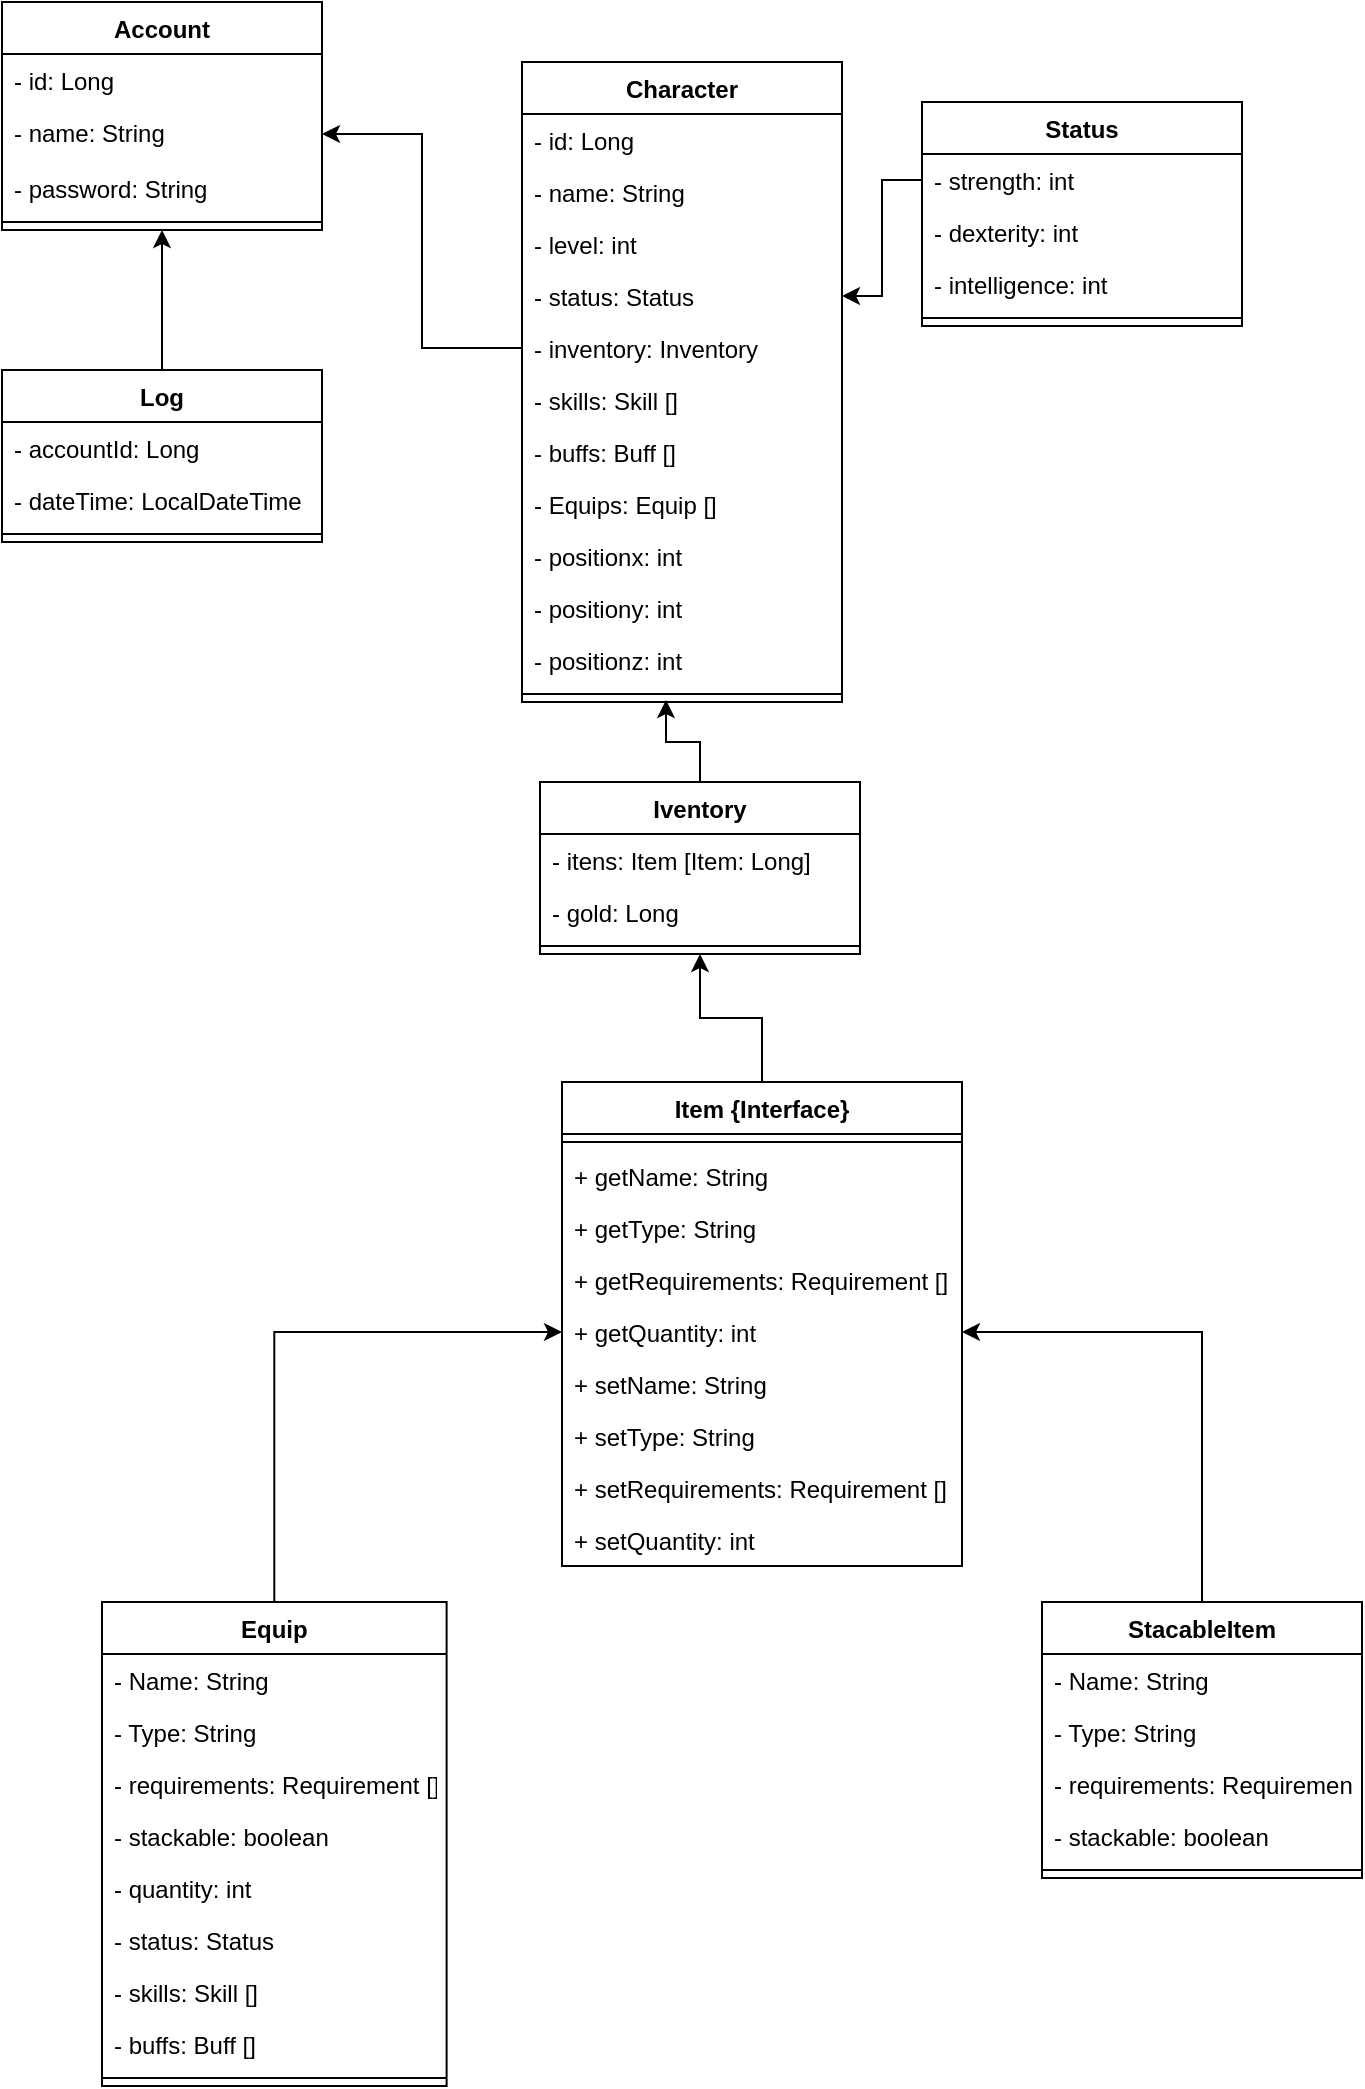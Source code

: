 <mxfile version="20.8.16" type="github">
  <diagram id="C5RBs43oDa-KdzZeNtuy" name="Page-1">
    <mxGraphModel dx="1434" dy="806" grid="1" gridSize="10" guides="1" tooltips="1" connect="1" arrows="1" fold="1" page="1" pageScale="1" pageWidth="827" pageHeight="1169" math="0" shadow="0">
      <root>
        <mxCell id="WIyWlLk6GJQsqaUBKTNV-0" />
        <mxCell id="WIyWlLk6GJQsqaUBKTNV-1" parent="WIyWlLk6GJQsqaUBKTNV-0" />
        <mxCell id="XRxrzJJYh4ee2aS5V67D-27" value="Account" style="swimlane;fontStyle=1;align=center;verticalAlign=top;childLayout=stackLayout;horizontal=1;startSize=26;horizontalStack=0;resizeParent=1;resizeParentMax=0;resizeLast=0;collapsible=1;marginBottom=0;" vertex="1" parent="WIyWlLk6GJQsqaUBKTNV-1">
          <mxGeometry x="60" y="40" width="160" height="114" as="geometry" />
        </mxCell>
        <mxCell id="XRxrzJJYh4ee2aS5V67D-31" value="- id: Long" style="text;strokeColor=none;fillColor=none;align=left;verticalAlign=top;spacingLeft=4;spacingRight=4;overflow=hidden;rotatable=0;points=[[0,0.5],[1,0.5]];portConstraint=eastwest;" vertex="1" parent="XRxrzJJYh4ee2aS5V67D-27">
          <mxGeometry y="26" width="160" height="26" as="geometry" />
        </mxCell>
        <mxCell id="XRxrzJJYh4ee2aS5V67D-32" value="- name: String" style="text;strokeColor=none;fillColor=none;align=left;verticalAlign=top;spacingLeft=4;spacingRight=4;overflow=hidden;rotatable=0;points=[[0,0.5],[1,0.5]];portConstraint=eastwest;" vertex="1" parent="XRxrzJJYh4ee2aS5V67D-27">
          <mxGeometry y="52" width="160" height="28" as="geometry" />
        </mxCell>
        <mxCell id="XRxrzJJYh4ee2aS5V67D-33" value="- password: String" style="text;strokeColor=none;fillColor=none;align=left;verticalAlign=top;spacingLeft=4;spacingRight=4;overflow=hidden;rotatable=0;points=[[0,0.5],[1,0.5]];portConstraint=eastwest;" vertex="1" parent="XRxrzJJYh4ee2aS5V67D-27">
          <mxGeometry y="80" width="160" height="26" as="geometry" />
        </mxCell>
        <mxCell id="XRxrzJJYh4ee2aS5V67D-29" value="" style="line;strokeWidth=1;fillColor=none;align=left;verticalAlign=middle;spacingTop=-1;spacingLeft=3;spacingRight=3;rotatable=0;labelPosition=right;points=[];portConstraint=eastwest;strokeColor=inherit;" vertex="1" parent="XRxrzJJYh4ee2aS5V67D-27">
          <mxGeometry y="106" width="160" height="8" as="geometry" />
        </mxCell>
        <mxCell id="XRxrzJJYh4ee2aS5V67D-42" value="Character" style="swimlane;fontStyle=1;align=center;verticalAlign=top;childLayout=stackLayout;horizontal=1;startSize=26;horizontalStack=0;resizeParent=1;resizeParentMax=0;resizeLast=0;collapsible=1;marginBottom=0;" vertex="1" parent="WIyWlLk6GJQsqaUBKTNV-1">
          <mxGeometry x="320" y="70" width="160" height="320" as="geometry" />
        </mxCell>
        <mxCell id="XRxrzJJYh4ee2aS5V67D-46" value="- id: Long" style="text;strokeColor=none;fillColor=none;align=left;verticalAlign=top;spacingLeft=4;spacingRight=4;overflow=hidden;rotatable=0;points=[[0,0.5],[1,0.5]];portConstraint=eastwest;" vertex="1" parent="XRxrzJJYh4ee2aS5V67D-42">
          <mxGeometry y="26" width="160" height="26" as="geometry" />
        </mxCell>
        <mxCell id="XRxrzJJYh4ee2aS5V67D-47" value="- name: String" style="text;strokeColor=none;fillColor=none;align=left;verticalAlign=top;spacingLeft=4;spacingRight=4;overflow=hidden;rotatable=0;points=[[0,0.5],[1,0.5]];portConstraint=eastwest;" vertex="1" parent="XRxrzJJYh4ee2aS5V67D-42">
          <mxGeometry y="52" width="160" height="26" as="geometry" />
        </mxCell>
        <mxCell id="XRxrzJJYh4ee2aS5V67D-49" value="- level: int" style="text;strokeColor=none;fillColor=none;align=left;verticalAlign=top;spacingLeft=4;spacingRight=4;overflow=hidden;rotatable=0;points=[[0,0.5],[1,0.5]];portConstraint=eastwest;" vertex="1" parent="XRxrzJJYh4ee2aS5V67D-42">
          <mxGeometry y="78" width="160" height="26" as="geometry" />
        </mxCell>
        <mxCell id="XRxrzJJYh4ee2aS5V67D-48" value="- status: Status" style="text;strokeColor=none;fillColor=none;align=left;verticalAlign=top;spacingLeft=4;spacingRight=4;overflow=hidden;rotatable=0;points=[[0,0.5],[1,0.5]];portConstraint=eastwest;" vertex="1" parent="XRxrzJJYh4ee2aS5V67D-42">
          <mxGeometry y="104" width="160" height="26" as="geometry" />
        </mxCell>
        <mxCell id="XRxrzJJYh4ee2aS5V67D-43" value="- inventory: Inventory" style="text;strokeColor=none;fillColor=none;align=left;verticalAlign=top;spacingLeft=4;spacingRight=4;overflow=hidden;rotatable=0;points=[[0,0.5],[1,0.5]];portConstraint=eastwest;" vertex="1" parent="XRxrzJJYh4ee2aS5V67D-42">
          <mxGeometry y="130" width="160" height="26" as="geometry" />
        </mxCell>
        <mxCell id="XRxrzJJYh4ee2aS5V67D-73" value="- skills: Skill []" style="text;strokeColor=none;fillColor=none;align=left;verticalAlign=top;spacingLeft=4;spacingRight=4;overflow=hidden;rotatable=0;points=[[0,0.5],[1,0.5]];portConstraint=eastwest;" vertex="1" parent="XRxrzJJYh4ee2aS5V67D-42">
          <mxGeometry y="156" width="160" height="26" as="geometry" />
        </mxCell>
        <mxCell id="XRxrzJJYh4ee2aS5V67D-74" value="- buffs: Buff []" style="text;strokeColor=none;fillColor=none;align=left;verticalAlign=top;spacingLeft=4;spacingRight=4;overflow=hidden;rotatable=0;points=[[0,0.5],[1,0.5]];portConstraint=eastwest;" vertex="1" parent="XRxrzJJYh4ee2aS5V67D-42">
          <mxGeometry y="182" width="160" height="26" as="geometry" />
        </mxCell>
        <mxCell id="XRxrzJJYh4ee2aS5V67D-148" value="- Equips: Equip []" style="text;strokeColor=none;fillColor=none;align=left;verticalAlign=top;spacingLeft=4;spacingRight=4;overflow=hidden;rotatable=0;points=[[0,0.5],[1,0.5]];portConstraint=eastwest;" vertex="1" parent="XRxrzJJYh4ee2aS5V67D-42">
          <mxGeometry y="208" width="160" height="26" as="geometry" />
        </mxCell>
        <mxCell id="XRxrzJJYh4ee2aS5V67D-149" value="- positionx: int" style="text;strokeColor=none;fillColor=none;align=left;verticalAlign=top;spacingLeft=4;spacingRight=4;overflow=hidden;rotatable=0;points=[[0,0.5],[1,0.5]];portConstraint=eastwest;" vertex="1" parent="XRxrzJJYh4ee2aS5V67D-42">
          <mxGeometry y="234" width="160" height="26" as="geometry" />
        </mxCell>
        <mxCell id="XRxrzJJYh4ee2aS5V67D-150" value="- positiony: int" style="text;strokeColor=none;fillColor=none;align=left;verticalAlign=top;spacingLeft=4;spacingRight=4;overflow=hidden;rotatable=0;points=[[0,0.5],[1,0.5]];portConstraint=eastwest;" vertex="1" parent="XRxrzJJYh4ee2aS5V67D-42">
          <mxGeometry y="260" width="160" height="26" as="geometry" />
        </mxCell>
        <mxCell id="XRxrzJJYh4ee2aS5V67D-151" value="- positionz: int" style="text;strokeColor=none;fillColor=none;align=left;verticalAlign=top;spacingLeft=4;spacingRight=4;overflow=hidden;rotatable=0;points=[[0,0.5],[1,0.5]];portConstraint=eastwest;" vertex="1" parent="XRxrzJJYh4ee2aS5V67D-42">
          <mxGeometry y="286" width="160" height="26" as="geometry" />
        </mxCell>
        <mxCell id="XRxrzJJYh4ee2aS5V67D-44" value="" style="line;strokeWidth=1;fillColor=none;align=left;verticalAlign=middle;spacingTop=-1;spacingLeft=3;spacingRight=3;rotatable=0;labelPosition=right;points=[];portConstraint=eastwest;strokeColor=inherit;" vertex="1" parent="XRxrzJJYh4ee2aS5V67D-42">
          <mxGeometry y="312" width="160" height="8" as="geometry" />
        </mxCell>
        <mxCell id="XRxrzJJYh4ee2aS5V67D-50" value="Status" style="swimlane;fontStyle=1;align=center;verticalAlign=top;childLayout=stackLayout;horizontal=1;startSize=26;horizontalStack=0;resizeParent=1;resizeParentMax=0;resizeLast=0;collapsible=1;marginBottom=0;" vertex="1" parent="WIyWlLk6GJQsqaUBKTNV-1">
          <mxGeometry x="520" y="90" width="160" height="112" as="geometry" />
        </mxCell>
        <mxCell id="XRxrzJJYh4ee2aS5V67D-51" value="- strength: int" style="text;strokeColor=none;fillColor=none;align=left;verticalAlign=top;spacingLeft=4;spacingRight=4;overflow=hidden;rotatable=0;points=[[0,0.5],[1,0.5]];portConstraint=eastwest;" vertex="1" parent="XRxrzJJYh4ee2aS5V67D-50">
          <mxGeometry y="26" width="160" height="26" as="geometry" />
        </mxCell>
        <mxCell id="XRxrzJJYh4ee2aS5V67D-69" value="- dexterity: int" style="text;strokeColor=none;fillColor=none;align=left;verticalAlign=top;spacingLeft=4;spacingRight=4;overflow=hidden;rotatable=0;points=[[0,0.5],[1,0.5]];portConstraint=eastwest;" vertex="1" parent="XRxrzJJYh4ee2aS5V67D-50">
          <mxGeometry y="52" width="160" height="26" as="geometry" />
        </mxCell>
        <mxCell id="XRxrzJJYh4ee2aS5V67D-70" value="- intelligence: int" style="text;strokeColor=none;fillColor=none;align=left;verticalAlign=top;spacingLeft=4;spacingRight=4;overflow=hidden;rotatable=0;points=[[0,0.5],[1,0.5]];portConstraint=eastwest;" vertex="1" parent="XRxrzJJYh4ee2aS5V67D-50">
          <mxGeometry y="78" width="160" height="26" as="geometry" />
        </mxCell>
        <mxCell id="XRxrzJJYh4ee2aS5V67D-52" value="" style="line;strokeWidth=1;fillColor=none;align=left;verticalAlign=middle;spacingTop=-1;spacingLeft=3;spacingRight=3;rotatable=0;labelPosition=right;points=[];portConstraint=eastwest;strokeColor=inherit;" vertex="1" parent="XRxrzJJYh4ee2aS5V67D-50">
          <mxGeometry y="104" width="160" height="8" as="geometry" />
        </mxCell>
        <mxCell id="XRxrzJJYh4ee2aS5V67D-153" style="edgeStyle=orthogonalEdgeStyle;rounded=0;orthogonalLoop=1;jettySize=auto;html=1;entryX=0.45;entryY=0.875;entryDx=0;entryDy=0;entryPerimeter=0;" edge="1" parent="WIyWlLk6GJQsqaUBKTNV-1" source="XRxrzJJYh4ee2aS5V67D-56" target="XRxrzJJYh4ee2aS5V67D-44">
          <mxGeometry relative="1" as="geometry" />
        </mxCell>
        <mxCell id="XRxrzJJYh4ee2aS5V67D-56" value="Iventory" style="swimlane;fontStyle=1;align=center;verticalAlign=top;childLayout=stackLayout;horizontal=1;startSize=26;horizontalStack=0;resizeParent=1;resizeParentMax=0;resizeLast=0;collapsible=1;marginBottom=0;" vertex="1" parent="WIyWlLk6GJQsqaUBKTNV-1">
          <mxGeometry x="329" y="430" width="160" height="86" as="geometry" />
        </mxCell>
        <mxCell id="XRxrzJJYh4ee2aS5V67D-57" value="- itens: Item [Item: Long]" style="text;strokeColor=none;fillColor=none;align=left;verticalAlign=top;spacingLeft=4;spacingRight=4;overflow=hidden;rotatable=0;points=[[0,0.5],[1,0.5]];portConstraint=eastwest;" vertex="1" parent="XRxrzJJYh4ee2aS5V67D-56">
          <mxGeometry y="26" width="160" height="26" as="geometry" />
        </mxCell>
        <mxCell id="XRxrzJJYh4ee2aS5V67D-68" value="- gold: Long" style="text;strokeColor=none;fillColor=none;align=left;verticalAlign=top;spacingLeft=4;spacingRight=4;overflow=hidden;rotatable=0;points=[[0,0.5],[1,0.5]];portConstraint=eastwest;" vertex="1" parent="XRxrzJJYh4ee2aS5V67D-56">
          <mxGeometry y="52" width="160" height="26" as="geometry" />
        </mxCell>
        <mxCell id="XRxrzJJYh4ee2aS5V67D-58" value="" style="line;strokeWidth=1;fillColor=none;align=left;verticalAlign=middle;spacingTop=-1;spacingLeft=3;spacingRight=3;rotatable=0;labelPosition=right;points=[];portConstraint=eastwest;strokeColor=inherit;" vertex="1" parent="XRxrzJJYh4ee2aS5V67D-56">
          <mxGeometry y="78" width="160" height="8" as="geometry" />
        </mxCell>
        <mxCell id="XRxrzJJYh4ee2aS5V67D-63" value="" style="edgeStyle=orthogonalEdgeStyle;rounded=0;orthogonalLoop=1;jettySize=auto;html=1;entryX=1;entryY=0.5;entryDx=0;entryDy=0;" edge="1" parent="WIyWlLk6GJQsqaUBKTNV-1" source="XRxrzJJYh4ee2aS5V67D-43" target="XRxrzJJYh4ee2aS5V67D-32">
          <mxGeometry relative="1" as="geometry">
            <mxPoint x="220" y="168" as="targetPoint" />
          </mxGeometry>
        </mxCell>
        <mxCell id="XRxrzJJYh4ee2aS5V67D-64" value="" style="edgeStyle=orthogonalEdgeStyle;rounded=0;orthogonalLoop=1;jettySize=auto;html=1;" edge="1" parent="WIyWlLk6GJQsqaUBKTNV-1" source="XRxrzJJYh4ee2aS5V67D-51" target="XRxrzJJYh4ee2aS5V67D-48">
          <mxGeometry relative="1" as="geometry" />
        </mxCell>
        <mxCell id="XRxrzJJYh4ee2aS5V67D-152" style="edgeStyle=orthogonalEdgeStyle;rounded=0;orthogonalLoop=1;jettySize=auto;html=1;entryX=0.5;entryY=1;entryDx=0;entryDy=0;" edge="1" parent="WIyWlLk6GJQsqaUBKTNV-1" source="XRxrzJJYh4ee2aS5V67D-76" target="XRxrzJJYh4ee2aS5V67D-56">
          <mxGeometry relative="1" as="geometry" />
        </mxCell>
        <mxCell id="XRxrzJJYh4ee2aS5V67D-76" value="Item {Interface}" style="swimlane;fontStyle=1;align=center;verticalAlign=top;childLayout=stackLayout;horizontal=1;startSize=26;horizontalStack=0;resizeParent=1;resizeParentMax=0;resizeLast=0;collapsible=1;marginBottom=0;" vertex="1" parent="WIyWlLk6GJQsqaUBKTNV-1">
          <mxGeometry x="340" y="580" width="200" height="242" as="geometry" />
        </mxCell>
        <mxCell id="XRxrzJJYh4ee2aS5V67D-78" value="" style="line;strokeWidth=1;fillColor=none;align=left;verticalAlign=middle;spacingTop=-1;spacingLeft=3;spacingRight=3;rotatable=0;labelPosition=right;points=[];portConstraint=eastwest;strokeColor=inherit;" vertex="1" parent="XRxrzJJYh4ee2aS5V67D-76">
          <mxGeometry y="26" width="200" height="8" as="geometry" />
        </mxCell>
        <mxCell id="XRxrzJJYh4ee2aS5V67D-134" value="+ getName: String" style="text;strokeColor=none;fillColor=none;align=left;verticalAlign=top;spacingLeft=4;spacingRight=4;overflow=hidden;rotatable=0;points=[[0,0.5],[1,0.5]];portConstraint=eastwest;" vertex="1" parent="XRxrzJJYh4ee2aS5V67D-76">
          <mxGeometry y="34" width="200" height="26" as="geometry" />
        </mxCell>
        <mxCell id="XRxrzJJYh4ee2aS5V67D-133" value="+ getType: String" style="text;strokeColor=none;fillColor=none;align=left;verticalAlign=top;spacingLeft=4;spacingRight=4;overflow=hidden;rotatable=0;points=[[0,0.5],[1,0.5]];portConstraint=eastwest;" vertex="1" parent="XRxrzJJYh4ee2aS5V67D-76">
          <mxGeometry y="60" width="200" height="26" as="geometry" />
        </mxCell>
        <mxCell id="XRxrzJJYh4ee2aS5V67D-132" value="+ getRequirements: Requirement []" style="text;strokeColor=none;fillColor=none;align=left;verticalAlign=top;spacingLeft=4;spacingRight=4;overflow=hidden;rotatable=0;points=[[0,0.5],[1,0.5]];portConstraint=eastwest;" vertex="1" parent="XRxrzJJYh4ee2aS5V67D-76">
          <mxGeometry y="86" width="200" height="26" as="geometry" />
        </mxCell>
        <mxCell id="XRxrzJJYh4ee2aS5V67D-127" value="+ getQuantity: int" style="text;strokeColor=none;fillColor=none;align=left;verticalAlign=top;spacingLeft=4;spacingRight=4;overflow=hidden;rotatable=0;points=[[0,0.5],[1,0.5]];portConstraint=eastwest;" vertex="1" parent="XRxrzJJYh4ee2aS5V67D-76">
          <mxGeometry y="112" width="200" height="26" as="geometry" />
        </mxCell>
        <mxCell id="XRxrzJJYh4ee2aS5V67D-144" value="+ setName: String" style="text;strokeColor=none;fillColor=none;align=left;verticalAlign=top;spacingLeft=4;spacingRight=4;overflow=hidden;rotatable=0;points=[[0,0.5],[1,0.5]];portConstraint=eastwest;" vertex="1" parent="XRxrzJJYh4ee2aS5V67D-76">
          <mxGeometry y="138" width="200" height="26" as="geometry" />
        </mxCell>
        <mxCell id="XRxrzJJYh4ee2aS5V67D-145" value="+ setType: String" style="text;strokeColor=none;fillColor=none;align=left;verticalAlign=top;spacingLeft=4;spacingRight=4;overflow=hidden;rotatable=0;points=[[0,0.5],[1,0.5]];portConstraint=eastwest;" vertex="1" parent="XRxrzJJYh4ee2aS5V67D-76">
          <mxGeometry y="164" width="200" height="26" as="geometry" />
        </mxCell>
        <mxCell id="XRxrzJJYh4ee2aS5V67D-146" value="+ setRequirements: Requirement []" style="text;strokeColor=none;fillColor=none;align=left;verticalAlign=top;spacingLeft=4;spacingRight=4;overflow=hidden;rotatable=0;points=[[0,0.5],[1,0.5]];portConstraint=eastwest;" vertex="1" parent="XRxrzJJYh4ee2aS5V67D-76">
          <mxGeometry y="190" width="200" height="26" as="geometry" />
        </mxCell>
        <mxCell id="XRxrzJJYh4ee2aS5V67D-147" value="+ setQuantity: int" style="text;strokeColor=none;fillColor=none;align=left;verticalAlign=top;spacingLeft=4;spacingRight=4;overflow=hidden;rotatable=0;points=[[0,0.5],[1,0.5]];portConstraint=eastwest;" vertex="1" parent="XRxrzJJYh4ee2aS5V67D-76">
          <mxGeometry y="216" width="200" height="26" as="geometry" />
        </mxCell>
        <mxCell id="XRxrzJJYh4ee2aS5V67D-137" style="edgeStyle=orthogonalEdgeStyle;rounded=0;orthogonalLoop=1;jettySize=auto;html=1;entryX=0;entryY=0.5;entryDx=0;entryDy=0;" edge="1" parent="WIyWlLk6GJQsqaUBKTNV-1" source="XRxrzJJYh4ee2aS5V67D-92" target="XRxrzJJYh4ee2aS5V67D-127">
          <mxGeometry relative="1" as="geometry" />
        </mxCell>
        <mxCell id="XRxrzJJYh4ee2aS5V67D-92" value="Equip" style="swimlane;fontStyle=1;align=center;verticalAlign=top;childLayout=stackLayout;horizontal=1;startSize=26;horizontalStack=0;resizeParent=1;resizeParentMax=0;resizeLast=0;collapsible=1;marginBottom=0;" vertex="1" parent="WIyWlLk6GJQsqaUBKTNV-1">
          <mxGeometry x="110" y="840" width="172.31" height="242" as="geometry" />
        </mxCell>
        <mxCell id="XRxrzJJYh4ee2aS5V67D-104" value="- Name: String" style="text;strokeColor=none;fillColor=none;align=left;verticalAlign=top;spacingLeft=4;spacingRight=4;overflow=hidden;rotatable=0;points=[[0,0.5],[1,0.5]];portConstraint=eastwest;" vertex="1" parent="XRxrzJJYh4ee2aS5V67D-92">
          <mxGeometry y="26" width="172.31" height="26" as="geometry" />
        </mxCell>
        <mxCell id="XRxrzJJYh4ee2aS5V67D-105" value="- Type: String" style="text;strokeColor=none;fillColor=none;align=left;verticalAlign=top;spacingLeft=4;spacingRight=4;overflow=hidden;rotatable=0;points=[[0,0.5],[1,0.5]];portConstraint=eastwest;" vertex="1" parent="XRxrzJJYh4ee2aS5V67D-92">
          <mxGeometry y="52" width="172.31" height="26" as="geometry" />
        </mxCell>
        <mxCell id="XRxrzJJYh4ee2aS5V67D-106" value="- requirements: Requirement []" style="text;strokeColor=none;fillColor=none;align=left;verticalAlign=top;spacingLeft=4;spacingRight=4;overflow=hidden;rotatable=0;points=[[0,0.5],[1,0.5]];portConstraint=eastwest;" vertex="1" parent="XRxrzJJYh4ee2aS5V67D-92">
          <mxGeometry y="78" width="172.31" height="26" as="geometry" />
        </mxCell>
        <mxCell id="XRxrzJJYh4ee2aS5V67D-107" value="- stackable: boolean" style="text;strokeColor=none;fillColor=none;align=left;verticalAlign=top;spacingLeft=4;spacingRight=4;overflow=hidden;rotatable=0;points=[[0,0.5],[1,0.5]];portConstraint=eastwest;" vertex="1" parent="XRxrzJJYh4ee2aS5V67D-92">
          <mxGeometry y="104" width="172.31" height="26" as="geometry" />
        </mxCell>
        <mxCell id="XRxrzJJYh4ee2aS5V67D-108" value="- quantity: int" style="text;strokeColor=none;fillColor=none;align=left;verticalAlign=top;spacingLeft=4;spacingRight=4;overflow=hidden;rotatable=0;points=[[0,0.5],[1,0.5]];portConstraint=eastwest;" vertex="1" parent="XRxrzJJYh4ee2aS5V67D-92">
          <mxGeometry y="130" width="172.31" height="26" as="geometry" />
        </mxCell>
        <mxCell id="XRxrzJJYh4ee2aS5V67D-123" value="- status: Status" style="text;strokeColor=none;fillColor=none;align=left;verticalAlign=top;spacingLeft=4;spacingRight=4;overflow=hidden;rotatable=0;points=[[0,0.5],[1,0.5]];portConstraint=eastwest;" vertex="1" parent="XRxrzJJYh4ee2aS5V67D-92">
          <mxGeometry y="156" width="172.31" height="26" as="geometry" />
        </mxCell>
        <mxCell id="XRxrzJJYh4ee2aS5V67D-124" value="- skills: Skill []" style="text;strokeColor=none;fillColor=none;align=left;verticalAlign=top;spacingLeft=4;spacingRight=4;overflow=hidden;rotatable=0;points=[[0,0.5],[1,0.5]];portConstraint=eastwest;" vertex="1" parent="XRxrzJJYh4ee2aS5V67D-92">
          <mxGeometry y="182" width="172.31" height="26" as="geometry" />
        </mxCell>
        <mxCell id="XRxrzJJYh4ee2aS5V67D-125" value="- buffs: Buff []" style="text;strokeColor=none;fillColor=none;align=left;verticalAlign=top;spacingLeft=4;spacingRight=4;overflow=hidden;rotatable=0;points=[[0,0.5],[1,0.5]];portConstraint=eastwest;" vertex="1" parent="XRxrzJJYh4ee2aS5V67D-92">
          <mxGeometry y="208" width="172.31" height="26" as="geometry" />
        </mxCell>
        <mxCell id="XRxrzJJYh4ee2aS5V67D-94" value="" style="line;strokeWidth=1;fillColor=none;align=left;verticalAlign=middle;spacingTop=-1;spacingLeft=3;spacingRight=3;rotatable=0;labelPosition=right;points=[];portConstraint=eastwest;strokeColor=inherit;" vertex="1" parent="XRxrzJJYh4ee2aS5V67D-92">
          <mxGeometry y="234" width="172.31" height="8" as="geometry" />
        </mxCell>
        <mxCell id="XRxrzJJYh4ee2aS5V67D-136" style="edgeStyle=orthogonalEdgeStyle;rounded=0;orthogonalLoop=1;jettySize=auto;html=1;entryX=1;entryY=0.5;entryDx=0;entryDy=0;" edge="1" parent="WIyWlLk6GJQsqaUBKTNV-1" source="XRxrzJJYh4ee2aS5V67D-96" target="XRxrzJJYh4ee2aS5V67D-127">
          <mxGeometry relative="1" as="geometry" />
        </mxCell>
        <mxCell id="XRxrzJJYh4ee2aS5V67D-96" value="StacableItem" style="swimlane;fontStyle=1;align=center;verticalAlign=top;childLayout=stackLayout;horizontal=1;startSize=26;horizontalStack=0;resizeParent=1;resizeParentMax=0;resizeLast=0;collapsible=1;marginBottom=0;" vertex="1" parent="WIyWlLk6GJQsqaUBKTNV-1">
          <mxGeometry x="580" y="840" width="160" height="138" as="geometry" />
        </mxCell>
        <mxCell id="XRxrzJJYh4ee2aS5V67D-118" value="- Name: String" style="text;strokeColor=none;fillColor=none;align=left;verticalAlign=top;spacingLeft=4;spacingRight=4;overflow=hidden;rotatable=0;points=[[0,0.5],[1,0.5]];portConstraint=eastwest;" vertex="1" parent="XRxrzJJYh4ee2aS5V67D-96">
          <mxGeometry y="26" width="160" height="26" as="geometry" />
        </mxCell>
        <mxCell id="XRxrzJJYh4ee2aS5V67D-119" value="- Type: String" style="text;strokeColor=none;fillColor=none;align=left;verticalAlign=top;spacingLeft=4;spacingRight=4;overflow=hidden;rotatable=0;points=[[0,0.5],[1,0.5]];portConstraint=eastwest;" vertex="1" parent="XRxrzJJYh4ee2aS5V67D-96">
          <mxGeometry y="52" width="160" height="26" as="geometry" />
        </mxCell>
        <mxCell id="XRxrzJJYh4ee2aS5V67D-120" value="- requirements: Requirement []" style="text;strokeColor=none;fillColor=none;align=left;verticalAlign=top;spacingLeft=4;spacingRight=4;overflow=hidden;rotatable=0;points=[[0,0.5],[1,0.5]];portConstraint=eastwest;" vertex="1" parent="XRxrzJJYh4ee2aS5V67D-96">
          <mxGeometry y="78" width="160" height="26" as="geometry" />
        </mxCell>
        <mxCell id="XRxrzJJYh4ee2aS5V67D-122" value="- stackable: boolean" style="text;strokeColor=none;fillColor=none;align=left;verticalAlign=top;spacingLeft=4;spacingRight=4;overflow=hidden;rotatable=0;points=[[0,0.5],[1,0.5]];portConstraint=eastwest;" vertex="1" parent="XRxrzJJYh4ee2aS5V67D-96">
          <mxGeometry y="104" width="160" height="26" as="geometry" />
        </mxCell>
        <mxCell id="XRxrzJJYh4ee2aS5V67D-98" value="" style="line;strokeWidth=1;fillColor=none;align=left;verticalAlign=middle;spacingTop=-1;spacingLeft=3;spacingRight=3;rotatable=0;labelPosition=right;points=[];portConstraint=eastwest;strokeColor=inherit;" vertex="1" parent="XRxrzJJYh4ee2aS5V67D-96">
          <mxGeometry y="130" width="160" height="8" as="geometry" />
        </mxCell>
        <mxCell id="XRxrzJJYh4ee2aS5V67D-143" style="edgeStyle=orthogonalEdgeStyle;rounded=0;orthogonalLoop=1;jettySize=auto;html=1;entryX=0.5;entryY=1;entryDx=0;entryDy=0;" edge="1" parent="WIyWlLk6GJQsqaUBKTNV-1" source="XRxrzJJYh4ee2aS5V67D-138" target="XRxrzJJYh4ee2aS5V67D-27">
          <mxGeometry relative="1" as="geometry" />
        </mxCell>
        <mxCell id="XRxrzJJYh4ee2aS5V67D-138" value="Log" style="swimlane;fontStyle=1;align=center;verticalAlign=top;childLayout=stackLayout;horizontal=1;startSize=26;horizontalStack=0;resizeParent=1;resizeParentMax=0;resizeLast=0;collapsible=1;marginBottom=0;" vertex="1" parent="WIyWlLk6GJQsqaUBKTNV-1">
          <mxGeometry x="60" y="224" width="160" height="86" as="geometry" />
        </mxCell>
        <mxCell id="XRxrzJJYh4ee2aS5V67D-139" value="- accountId: Long" style="text;strokeColor=none;fillColor=none;align=left;verticalAlign=top;spacingLeft=4;spacingRight=4;overflow=hidden;rotatable=0;points=[[0,0.5],[1,0.5]];portConstraint=eastwest;" vertex="1" parent="XRxrzJJYh4ee2aS5V67D-138">
          <mxGeometry y="26" width="160" height="26" as="geometry" />
        </mxCell>
        <mxCell id="XRxrzJJYh4ee2aS5V67D-142" value="- dateTime: LocalDateTime" style="text;strokeColor=none;fillColor=none;align=left;verticalAlign=top;spacingLeft=4;spacingRight=4;overflow=hidden;rotatable=0;points=[[0,0.5],[1,0.5]];portConstraint=eastwest;" vertex="1" parent="XRxrzJJYh4ee2aS5V67D-138">
          <mxGeometry y="52" width="160" height="26" as="geometry" />
        </mxCell>
        <mxCell id="XRxrzJJYh4ee2aS5V67D-140" value="" style="line;strokeWidth=1;fillColor=none;align=left;verticalAlign=middle;spacingTop=-1;spacingLeft=3;spacingRight=3;rotatable=0;labelPosition=right;points=[];portConstraint=eastwest;strokeColor=inherit;" vertex="1" parent="XRxrzJJYh4ee2aS5V67D-138">
          <mxGeometry y="78" width="160" height="8" as="geometry" />
        </mxCell>
      </root>
    </mxGraphModel>
  </diagram>
</mxfile>
